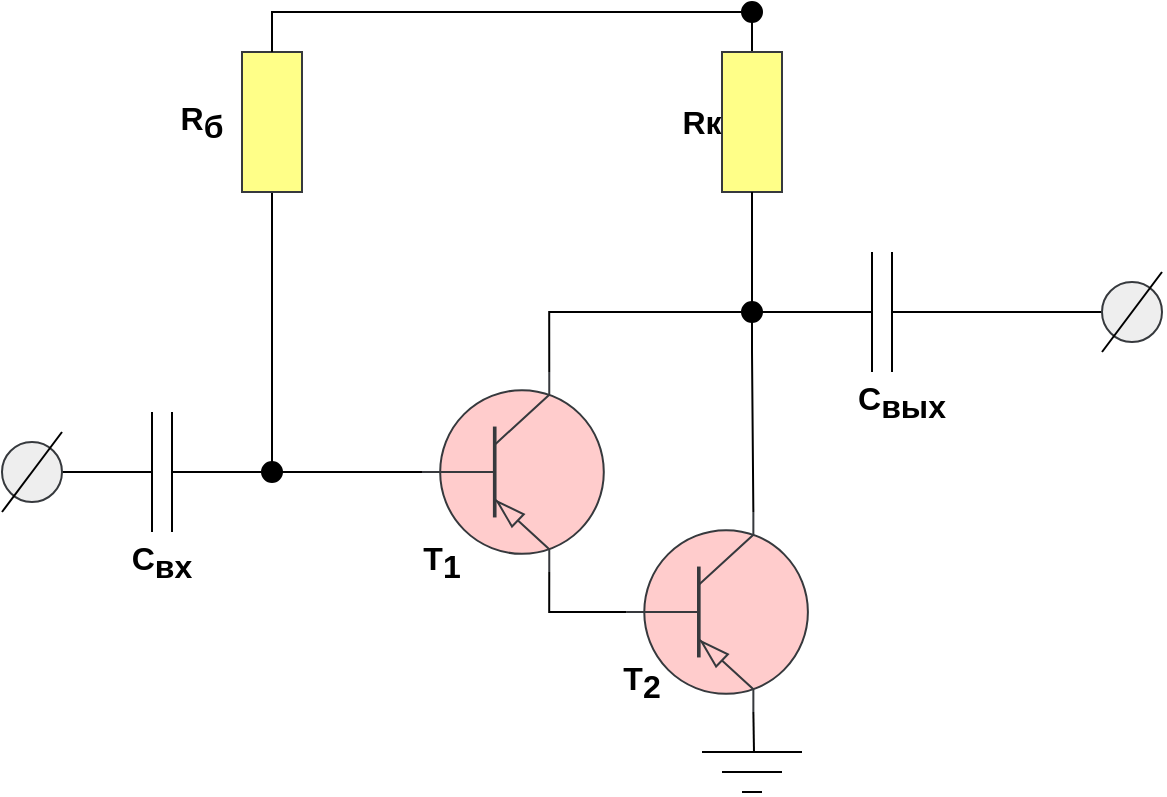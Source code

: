 <mxfile version="24.2.1" type="device">
  <diagram name="Page-1" id="16e2658f-23c8-b752-8be9-c03fbebb8bbe">
    <mxGraphModel dx="1259" dy="738" grid="1" gridSize="10" guides="1" tooltips="1" connect="1" arrows="1" fold="1" page="1" pageScale="1" pageWidth="1100" pageHeight="850" background="none" math="0" shadow="0">
      <root>
        <mxCell id="0" />
        <mxCell id="1" parent="0" />
        <mxCell id="HA46rBQFtu3Ii_ApIT7_-12" style="edgeStyle=orthogonalEdgeStyle;rounded=0;orthogonalLoop=1;jettySize=auto;html=1;exitX=0;exitY=0.5;exitDx=0;exitDy=0;endArrow=none;endFill=0;fontSize=16;fontStyle=1" edge="1" parent="1" source="HA46rBQFtu3Ii_ApIT7_-1">
          <mxGeometry relative="1" as="geometry">
            <mxPoint x="275" y="460" as="targetPoint" />
          </mxGeometry>
        </mxCell>
        <mxCell id="HA46rBQFtu3Ii_ApIT7_-13" style="edgeStyle=orthogonalEdgeStyle;rounded=0;orthogonalLoop=1;jettySize=auto;html=1;exitX=1;exitY=0.5;exitDx=0;exitDy=0;entryX=1;entryY=0.5;entryDx=0;entryDy=0;endArrow=none;endFill=0;fontSize=16;fontStyle=1" edge="1" parent="1" source="HA46rBQFtu3Ii_ApIT7_-41" target="HA46rBQFtu3Ii_ApIT7_-3">
          <mxGeometry relative="1" as="geometry" />
        </mxCell>
        <mxCell id="HA46rBQFtu3Ii_ApIT7_-1" value="" style="rounded=0;whiteSpace=wrap;html=1;rotation=-90;fillColor=#ffff88;strokeColor=#36393d;fontSize=16;fontStyle=1" vertex="1" parent="1">
          <mxGeometry x="240" y="270" width="70" height="30" as="geometry" />
        </mxCell>
        <mxCell id="HA46rBQFtu3Ii_ApIT7_-3" value="" style="rounded=0;whiteSpace=wrap;html=1;rotation=-90;fillColor=#ffff88;strokeColor=#36393d;fontSize=16;fontStyle=1" vertex="1" parent="1">
          <mxGeometry x="480" y="270" width="70" height="30" as="geometry" />
        </mxCell>
        <mxCell id="HA46rBQFtu3Ii_ApIT7_-6" value="" style="verticalLabelPosition=bottom;shadow=0;dashed=0;align=center;html=1;verticalAlign=top;shape=mxgraph.electrical.transistors.pnp_transistor_1;direction=east;flipH=0;flipV=1;fillColor=#ffcccc;strokeColor=#36393d;fontSize=16;fontStyle=1" vertex="1" parent="1">
          <mxGeometry x="347.95" y="410" width="95" height="100" as="geometry" />
        </mxCell>
        <mxCell id="HA46rBQFtu3Ii_ApIT7_-7" value="" style="verticalLabelPosition=bottom;shadow=0;dashed=0;align=center;html=1;verticalAlign=top;shape=mxgraph.electrical.transistors.pnp_transistor_1;direction=east;flipH=0;flipV=1;fillColor=#ffcccc;strokeColor=#36393d;fontSize=16;fontStyle=1" vertex="1" parent="1">
          <mxGeometry x="450" y="480" width="95" height="100" as="geometry" />
        </mxCell>
        <mxCell id="HA46rBQFtu3Ii_ApIT7_-8" value="" style="pointerEvents=1;verticalLabelPosition=bottom;shadow=0;dashed=0;align=center;html=1;verticalAlign=top;shape=mxgraph.electrical.capacitors.capacitor_1;fontSize=16;fontStyle=1" vertex="1" parent="1">
          <mxGeometry x="530" y="350" width="100" height="60" as="geometry" />
        </mxCell>
        <mxCell id="HA46rBQFtu3Ii_ApIT7_-9" value="" style="pointerEvents=1;verticalLabelPosition=bottom;shadow=0;dashed=0;align=center;html=1;verticalAlign=top;shape=mxgraph.electrical.capacitors.capacitor_1;fontSize=16;fontStyle=1" vertex="1" parent="1">
          <mxGeometry x="170" y="430" width="100" height="60" as="geometry" />
        </mxCell>
        <mxCell id="HA46rBQFtu3Ii_ApIT7_-11" style="edgeStyle=orthogonalEdgeStyle;rounded=0;orthogonalLoop=1;jettySize=auto;html=1;exitX=1;exitY=0.5;exitDx=0;exitDy=0;exitPerimeter=0;entryX=0;entryY=0.5;entryDx=0;entryDy=0;entryPerimeter=0;endArrow=none;endFill=0;fontSize=16;fontStyle=1" edge="1" parent="1" source="HA46rBQFtu3Ii_ApIT7_-9" target="HA46rBQFtu3Ii_ApIT7_-6">
          <mxGeometry relative="1" as="geometry" />
        </mxCell>
        <mxCell id="HA46rBQFtu3Ii_ApIT7_-14" style="edgeStyle=orthogonalEdgeStyle;rounded=0;orthogonalLoop=1;jettySize=auto;html=1;exitX=0;exitY=0.5;exitDx=0;exitDy=0;entryX=0.7;entryY=1;entryDx=0;entryDy=0;entryPerimeter=0;endArrow=none;endFill=0;fontSize=16;fontStyle=1" edge="1" parent="1" source="HA46rBQFtu3Ii_ApIT7_-3" target="HA46rBQFtu3Ii_ApIT7_-7">
          <mxGeometry relative="1" as="geometry" />
        </mxCell>
        <mxCell id="HA46rBQFtu3Ii_ApIT7_-16" style="edgeStyle=orthogonalEdgeStyle;rounded=0;orthogonalLoop=1;jettySize=auto;html=1;exitX=0.7;exitY=0;exitDx=0;exitDy=0;exitPerimeter=0;entryX=0;entryY=0.5;entryDx=0;entryDy=0;entryPerimeter=0;endArrow=none;endFill=0;fontSize=16;fontStyle=1" edge="1" parent="1" source="HA46rBQFtu3Ii_ApIT7_-6" target="HA46rBQFtu3Ii_ApIT7_-7">
          <mxGeometry relative="1" as="geometry" />
        </mxCell>
        <mxCell id="HA46rBQFtu3Ii_ApIT7_-18" style="edgeStyle=orthogonalEdgeStyle;rounded=0;orthogonalLoop=1;jettySize=auto;html=1;exitX=0.7;exitY=1;exitDx=0;exitDy=0;exitPerimeter=0;entryX=0;entryY=0.5;entryDx=0;entryDy=0;entryPerimeter=0;endArrow=none;endFill=0;fontSize=16;fontStyle=1" edge="1" parent="1" source="HA46rBQFtu3Ii_ApIT7_-39" target="HA46rBQFtu3Ii_ApIT7_-8">
          <mxGeometry relative="1" as="geometry">
            <Array as="points">
              <mxPoint x="517" y="380" />
            </Array>
          </mxGeometry>
        </mxCell>
        <mxCell id="HA46rBQFtu3Ii_ApIT7_-20" value="" style="endArrow=none;html=1;rounded=0;entryX=0.7;entryY=0;entryDx=0;entryDy=0;entryPerimeter=0;fontSize=16;fontStyle=1" edge="1" parent="1" target="HA46rBQFtu3Ii_ApIT7_-7">
          <mxGeometry width="50" height="50" relative="1" as="geometry">
            <mxPoint x="516" y="600" as="sourcePoint" />
            <mxPoint x="620" y="520" as="targetPoint" />
          </mxGeometry>
        </mxCell>
        <mxCell id="HA46rBQFtu3Ii_ApIT7_-21" value="" style="endArrow=none;html=1;rounded=0;fontSize=16;fontStyle=1" edge="1" parent="1">
          <mxGeometry width="50" height="50" relative="1" as="geometry">
            <mxPoint x="490" y="600" as="sourcePoint" />
            <mxPoint x="540" y="600" as="targetPoint" />
          </mxGeometry>
        </mxCell>
        <mxCell id="HA46rBQFtu3Ii_ApIT7_-22" value="" style="endArrow=none;html=1;rounded=0;fontSize=16;fontStyle=1" edge="1" parent="1">
          <mxGeometry width="50" height="50" relative="1" as="geometry">
            <mxPoint x="500" y="610" as="sourcePoint" />
            <mxPoint x="530" y="610" as="targetPoint" />
          </mxGeometry>
        </mxCell>
        <mxCell id="HA46rBQFtu3Ii_ApIT7_-23" value="" style="endArrow=none;html=1;rounded=0;fontSize=16;fontStyle=1" edge="1" parent="1">
          <mxGeometry width="50" height="50" relative="1" as="geometry">
            <mxPoint x="510" y="620" as="sourcePoint" />
            <mxPoint x="520" y="620" as="targetPoint" />
          </mxGeometry>
        </mxCell>
        <mxCell id="HA46rBQFtu3Ii_ApIT7_-25" value="R&lt;span style=&quot;font-size: 16px;&quot;&gt;&lt;sub style=&quot;font-size: 16px;&quot;&gt;б&lt;/sub&gt;&lt;/span&gt;" style="text;html=1;align=center;verticalAlign=middle;whiteSpace=wrap;rounded=0;fontSize=16;fontStyle=1" vertex="1" parent="1">
          <mxGeometry x="210" y="270" width="60" height="30" as="geometry" />
        </mxCell>
        <mxCell id="HA46rBQFtu3Ii_ApIT7_-26" value="R&lt;span style=&quot;font-size: 16px;&quot;&gt;к&lt;/span&gt;" style="text;html=1;align=center;verticalAlign=middle;whiteSpace=wrap;rounded=0;fontSize=16;fontStyle=1" vertex="1" parent="1">
          <mxGeometry x="460" y="270" width="60" height="30" as="geometry" />
        </mxCell>
        <mxCell id="HA46rBQFtu3Ii_ApIT7_-27" value="С&lt;sub style=&quot;font-size: 16px;&quot;&gt;вх&lt;/sub&gt;" style="text;html=1;align=center;verticalAlign=middle;whiteSpace=wrap;rounded=0;fontSize=16;fontStyle=1" vertex="1" parent="1">
          <mxGeometry x="190" y="490" width="60" height="30" as="geometry" />
        </mxCell>
        <mxCell id="HA46rBQFtu3Ii_ApIT7_-28" value="С&lt;sub style=&quot;font-size: 16px;&quot;&gt;вых&lt;/sub&gt;" style="text;html=1;align=center;verticalAlign=middle;whiteSpace=wrap;rounded=0;fontSize=16;fontStyle=1" vertex="1" parent="1">
          <mxGeometry x="560" y="410" width="60" height="30" as="geometry" />
        </mxCell>
        <mxCell id="HA46rBQFtu3Ii_ApIT7_-29" value="T&lt;sub style=&quot;font-size: 16px;&quot;&gt;1&lt;/sub&gt;" style="text;html=1;align=center;verticalAlign=middle;whiteSpace=wrap;rounded=0;fontSize=16;fontStyle=1" vertex="1" parent="1">
          <mxGeometry x="330" y="490" width="60" height="30" as="geometry" />
        </mxCell>
        <mxCell id="HA46rBQFtu3Ii_ApIT7_-30" value="T&lt;sub style=&quot;font-size: 16px;&quot;&gt;2&lt;/sub&gt;" style="text;html=1;align=center;verticalAlign=middle;whiteSpace=wrap;rounded=0;fontSize=16;fontStyle=1" vertex="1" parent="1">
          <mxGeometry x="430" y="550" width="60" height="30" as="geometry" />
        </mxCell>
        <mxCell id="HA46rBQFtu3Ii_ApIT7_-33" style="edgeStyle=orthogonalEdgeStyle;rounded=0;orthogonalLoop=1;jettySize=auto;html=1;exitX=0;exitY=0.5;exitDx=0;exitDy=0;endArrow=none;endFill=0;fontSize=16;fontStyle=1" edge="1" parent="1" source="HA46rBQFtu3Ii_ApIT7_-31">
          <mxGeometry relative="1" as="geometry">
            <mxPoint x="650" y="380" as="targetPoint" />
          </mxGeometry>
        </mxCell>
        <mxCell id="HA46rBQFtu3Ii_ApIT7_-31" value="" style="ellipse;whiteSpace=wrap;html=1;aspect=fixed;fillColor=#eeeeee;strokeColor=#36393d;fontSize=16;fontStyle=1" vertex="1" parent="1">
          <mxGeometry x="690" y="365" width="30" height="30" as="geometry" />
        </mxCell>
        <mxCell id="HA46rBQFtu3Ii_ApIT7_-32" value="" style="ellipse;whiteSpace=wrap;html=1;aspect=fixed;fillColor=#eeeeee;strokeColor=#36393d;fontSize=16;fontStyle=1" vertex="1" parent="1">
          <mxGeometry x="140" y="445" width="30" height="30" as="geometry" />
        </mxCell>
        <mxCell id="HA46rBQFtu3Ii_ApIT7_-34" value="" style="endArrow=none;html=1;rounded=0;fontSize=16;fontStyle=1" edge="1" parent="1">
          <mxGeometry width="50" height="50" relative="1" as="geometry">
            <mxPoint x="690" y="400" as="sourcePoint" />
            <mxPoint x="720" y="360" as="targetPoint" />
          </mxGeometry>
        </mxCell>
        <mxCell id="HA46rBQFtu3Ii_ApIT7_-35" value="" style="endArrow=none;html=1;rounded=0;fontSize=16;fontStyle=1" edge="1" parent="1">
          <mxGeometry width="50" height="50" relative="1" as="geometry">
            <mxPoint x="140" y="480" as="sourcePoint" />
            <mxPoint x="170" y="440" as="targetPoint" />
          </mxGeometry>
        </mxCell>
        <mxCell id="HA46rBQFtu3Ii_ApIT7_-37" value="" style="ellipse;whiteSpace=wrap;html=1;aspect=fixed;fillColor=#000000;" vertex="1" parent="1">
          <mxGeometry x="270" y="455" width="10" height="10" as="geometry" />
        </mxCell>
        <mxCell id="HA46rBQFtu3Ii_ApIT7_-40" value="" style="edgeStyle=orthogonalEdgeStyle;rounded=0;orthogonalLoop=1;jettySize=auto;html=1;exitX=0.7;exitY=1;exitDx=0;exitDy=0;exitPerimeter=0;entryX=0;entryY=0.5;entryDx=0;entryDy=0;entryPerimeter=0;endArrow=none;endFill=0;fontSize=16;fontStyle=1" edge="1" parent="1" source="HA46rBQFtu3Ii_ApIT7_-6" target="HA46rBQFtu3Ii_ApIT7_-39">
          <mxGeometry relative="1" as="geometry">
            <mxPoint x="414" y="410" as="sourcePoint" />
            <mxPoint x="570" y="380" as="targetPoint" />
          </mxGeometry>
        </mxCell>
        <mxCell id="HA46rBQFtu3Ii_ApIT7_-39" value="" style="ellipse;whiteSpace=wrap;html=1;aspect=fixed;fillColor=#000000;" vertex="1" parent="1">
          <mxGeometry x="510" y="375" width="10" height="10" as="geometry" />
        </mxCell>
        <mxCell id="HA46rBQFtu3Ii_ApIT7_-42" value="" style="edgeStyle=orthogonalEdgeStyle;rounded=0;orthogonalLoop=1;jettySize=auto;html=1;exitX=1;exitY=0.5;exitDx=0;exitDy=0;entryX=0;entryY=0.5;entryDx=0;entryDy=0;endArrow=none;endFill=0;fontSize=16;fontStyle=1" edge="1" parent="1" source="HA46rBQFtu3Ii_ApIT7_-1" target="HA46rBQFtu3Ii_ApIT7_-41">
          <mxGeometry relative="1" as="geometry">
            <mxPoint x="275" y="250" as="sourcePoint" />
            <mxPoint x="515" y="250" as="targetPoint" />
          </mxGeometry>
        </mxCell>
        <mxCell id="HA46rBQFtu3Ii_ApIT7_-41" value="" style="ellipse;whiteSpace=wrap;html=1;aspect=fixed;fillColor=#000000;" vertex="1" parent="1">
          <mxGeometry x="510" y="225" width="10" height="10" as="geometry" />
        </mxCell>
        <mxCell id="HA46rBQFtu3Ii_ApIT7_-44" value="" style="edgeStyle=orthogonalEdgeStyle;rounded=0;orthogonalLoop=1;jettySize=auto;html=1;exitX=1;exitY=0.5;exitDx=0;exitDy=0;exitPerimeter=0;entryX=1;entryY=0.5;entryDx=0;entryDy=0;endArrow=none;endFill=0;fontSize=16;fontStyle=1" edge="1" parent="1" source="HA46rBQFtu3Ii_ApIT7_-8">
          <mxGeometry relative="1" as="geometry">
            <mxPoint x="630" y="380" as="sourcePoint" />
            <mxPoint x="650" y="380" as="targetPoint" />
          </mxGeometry>
        </mxCell>
      </root>
    </mxGraphModel>
  </diagram>
</mxfile>
